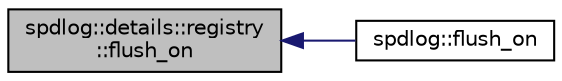 digraph "spdlog::details::registry::flush_on"
{
  edge [fontname="Helvetica",fontsize="10",labelfontname="Helvetica",labelfontsize="10"];
  node [fontname="Helvetica",fontsize="10",shape=record];
  rankdir="LR";
  Node1 [label="spdlog::details::registry\l::flush_on",height=0.2,width=0.4,color="black", fillcolor="grey75", style="filled" fontcolor="black"];
  Node1 -> Node2 [dir="back",color="midnightblue",fontsize="10",style="solid",fontname="Helvetica"];
  Node2 [label="spdlog::flush_on",height=0.2,width=0.4,color="black", fillcolor="white", style="filled",URL="$namespacespdlog.html#afac55b239302064cba773add59b635d1"];
}
